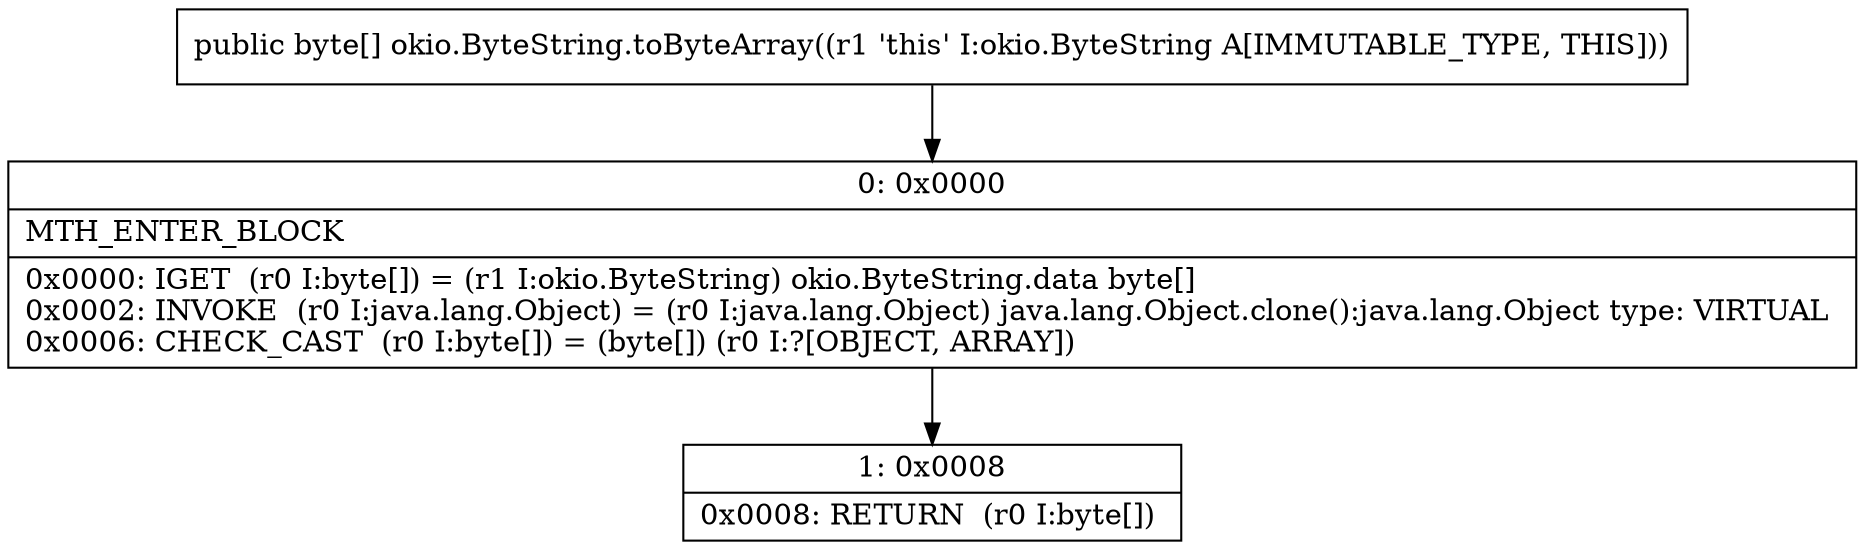 digraph "CFG forokio.ByteString.toByteArray()[B" {
Node_0 [shape=record,label="{0\:\ 0x0000|MTH_ENTER_BLOCK\l|0x0000: IGET  (r0 I:byte[]) = (r1 I:okio.ByteString) okio.ByteString.data byte[] \l0x0002: INVOKE  (r0 I:java.lang.Object) = (r0 I:java.lang.Object) java.lang.Object.clone():java.lang.Object type: VIRTUAL \l0x0006: CHECK_CAST  (r0 I:byte[]) = (byte[]) (r0 I:?[OBJECT, ARRAY]) \l}"];
Node_1 [shape=record,label="{1\:\ 0x0008|0x0008: RETURN  (r0 I:byte[]) \l}"];
MethodNode[shape=record,label="{public byte[] okio.ByteString.toByteArray((r1 'this' I:okio.ByteString A[IMMUTABLE_TYPE, THIS])) }"];
MethodNode -> Node_0;
Node_0 -> Node_1;
}

